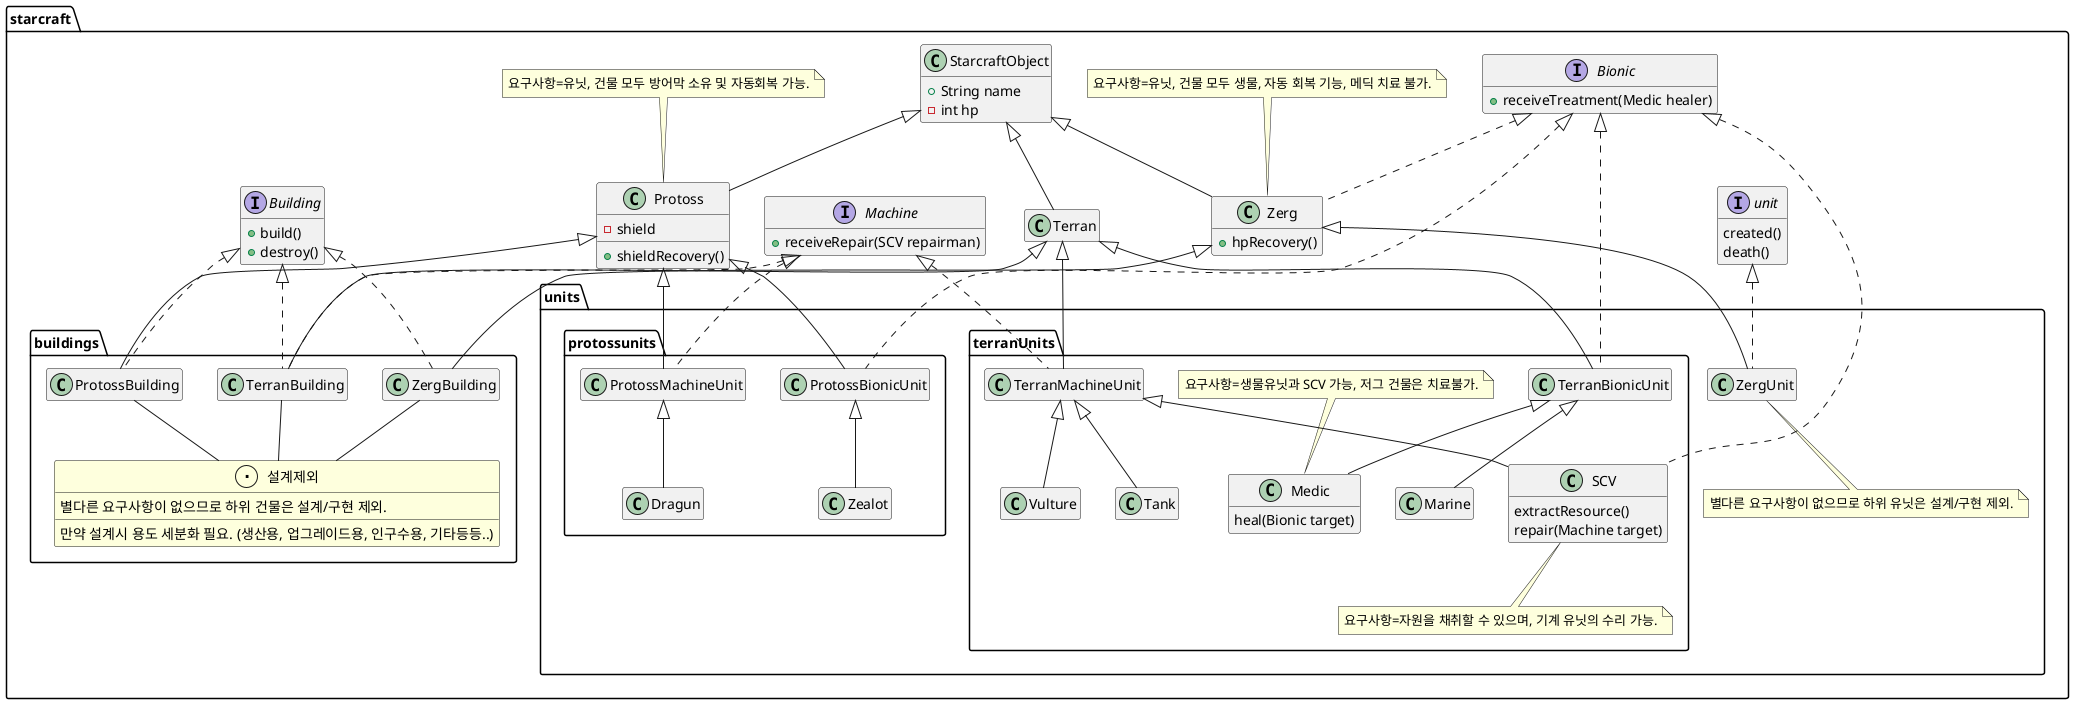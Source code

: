 @startuml

package starcraft {

  interface unit{
      created()
      death()
    }
  
    interface Building {
      +build()
      +destroy()
    }
    
    interface Bionic {
        +receiveTreatment(Medic healer)
    }
    
    interface Machine {
        +receiveRepair(SCV repairman)
    }

    class StarcraftObject {
        +String name
        -int hp
      }

  class Terran extends StarcraftObject
  class Zerg extends StarcraftObject implements starcraft.Bionic {
    +hpRecovery()
  }

  class Protoss extends StarcraftObject {
    -shield
    +shieldRecovery()
  }

note top of Zerg: 요구사항=유닛, 건물 모두 생물, 자동 회복 기능, 메딕 치료 불가.
note top of Protoss: 요구사항=유닛, 건물 모두 방어막 소유 및 자동회복 가능.
hide fields
hide Terran members
show Protoss members
show StarcraftObject fields
hide StarcraftObject methods
}

package starcraft.units {

  class ZergUnit extends starcraft.Zerg implements starcraft.unit

hide members
note bottom of ZergUnit: 별다른 요구사항이 없으므로 하위 유닛은 설계/구현 제외.
}

package starcraft.units.terranUnits {
  class TerranMachineUnit extends starcraft.Terran implements starcraft.Machine
  class TerranBionicUnit extends starcraft.Terran implements starcraft.Bionic

  class Vulture extends TerranMachineUnit
  class Tank extends TerranMachineUnit
  class Marine extends TerranBionicUnit
  class Medic extends TerranBionicUnit {
    heal(Bionic target)
  }

  class SCV extends TerranMachineUnit implements starcraft.Bionic {
        extractResource()
        repair(Machine target)
  }

hide members
show Medic methods
show SCV methods
note bottom of SCV: 요구사항=자원을 채취할 수 있으며, 기계 유닛의 수리 가능.
note top of Medic: 요구사항=생물유닛과 SCV 가능, 저그 건물은 치료불가.
}

package starcraft.units.protossunits {

    class ProtossBionicUnit extends starcraft.Protoss implements starcraft.Bionic
    class ProtossMachineUnit extends starcraft.Protoss implements starcraft.Machine

    class Zealot extends ProtossBionicUnit
    class Dragun extends ProtossMachineUnit
hide members
}

package starcraft.buildings{

  class TerranBuilding extends starcraft.Terran implements starcraft.Building, starcraft.Machine
  class ZergBuilding extends starcraft.Zerg implements starcraft.Building
  class ProtossBuilding extends starcraft.Protoss implements starcraft.Building

  class 설계제외 << (.,#FEFFDD)  >> #FEFFDD {
    별다른 요구사항이 없으므로 하위 건물은 설계/구현 제외.
    만약 설계시 용도 세분화 필요. (생산용, 업그레이드용, 인구수용, 기타등등..)
  }

TerranBuilding -down- 설계제외
ZergBuilding -down- 설계제외
ProtossBuilding -down- 설계제외

hide members
show 설계제외 members
}

@enduml